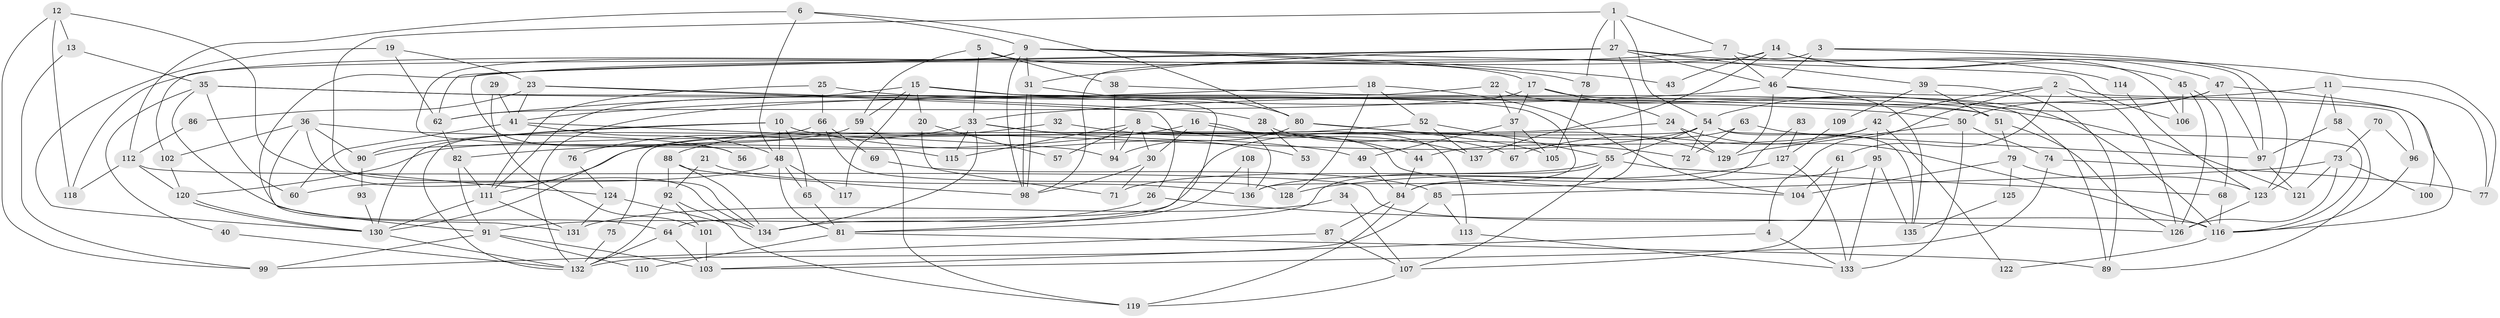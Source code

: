 // coarse degree distribution, {12: 0.07317073170731707, 10: 0.024390243902439025, 15: 0.024390243902439025, 13: 0.07317073170731707, 8: 0.024390243902439025, 6: 0.17073170731707318, 5: 0.0975609756097561, 14: 0.024390243902439025, 9: 0.07317073170731707, 7: 0.0975609756097561, 2: 0.12195121951219512, 3: 0.14634146341463414, 11: 0.024390243902439025, 4: 0.024390243902439025}
// Generated by graph-tools (version 1.1) at 2025/18/03/04/25 18:18:57]
// undirected, 137 vertices, 274 edges
graph export_dot {
graph [start="1"]
  node [color=gray90,style=filled];
  1;
  2;
  3;
  4;
  5;
  6;
  7;
  8;
  9;
  10;
  11;
  12;
  13;
  14;
  15;
  16;
  17;
  18;
  19;
  20;
  21;
  22;
  23;
  24;
  25;
  26;
  27;
  28;
  29;
  30;
  31;
  32;
  33;
  34;
  35;
  36;
  37;
  38;
  39;
  40;
  41;
  42;
  43;
  44;
  45;
  46;
  47;
  48;
  49;
  50;
  51;
  52;
  53;
  54;
  55;
  56;
  57;
  58;
  59;
  60;
  61;
  62;
  63;
  64;
  65;
  66;
  67;
  68;
  69;
  70;
  71;
  72;
  73;
  74;
  75;
  76;
  77;
  78;
  79;
  80;
  81;
  82;
  83;
  84;
  85;
  86;
  87;
  88;
  89;
  90;
  91;
  92;
  93;
  94;
  95;
  96;
  97;
  98;
  99;
  100;
  101;
  102;
  103;
  104;
  105;
  106;
  107;
  108;
  109;
  110;
  111;
  112;
  113;
  114;
  115;
  116;
  117;
  118;
  119;
  120;
  121;
  122;
  123;
  124;
  125;
  126;
  127;
  128;
  129;
  130;
  131;
  132;
  133;
  134;
  135;
  136;
  137;
  1 -- 54;
  1 -- 27;
  1 -- 7;
  1 -- 78;
  1 -- 134;
  2 -- 4;
  2 -- 116;
  2 -- 42;
  2 -- 61;
  2 -- 126;
  3 -- 46;
  3 -- 98;
  3 -- 77;
  3 -- 123;
  4 -- 103;
  4 -- 133;
  5 -- 33;
  5 -- 59;
  5 -- 17;
  5 -- 38;
  6 -- 80;
  6 -- 48;
  6 -- 9;
  6 -- 112;
  7 -- 46;
  7 -- 106;
  7 -- 131;
  8 -- 115;
  8 -- 30;
  8 -- 57;
  8 -- 94;
  8 -- 113;
  8 -- 137;
  9 -- 106;
  9 -- 31;
  9 -- 43;
  9 -- 78;
  9 -- 98;
  9 -- 102;
  9 -- 115;
  10 -- 49;
  10 -- 65;
  10 -- 48;
  10 -- 90;
  10 -- 130;
  11 -- 58;
  11 -- 123;
  11 -- 33;
  11 -- 77;
  12 -- 124;
  12 -- 99;
  12 -- 13;
  12 -- 118;
  13 -- 35;
  13 -- 99;
  14 -- 118;
  14 -- 45;
  14 -- 43;
  14 -- 47;
  14 -- 97;
  14 -- 137;
  15 -- 59;
  15 -- 111;
  15 -- 20;
  15 -- 81;
  15 -- 117;
  15 -- 136;
  16 -- 82;
  16 -- 72;
  16 -- 30;
  16 -- 136;
  17 -- 62;
  17 -- 24;
  17 -- 37;
  17 -- 116;
  18 -- 104;
  18 -- 52;
  18 -- 41;
  18 -- 128;
  19 -- 130;
  19 -- 62;
  19 -- 23;
  20 -- 71;
  20 -- 57;
  21 -- 136;
  21 -- 92;
  22 -- 37;
  22 -- 89;
  22 -- 132;
  23 -- 41;
  23 -- 26;
  23 -- 28;
  23 -- 86;
  24 -- 116;
  24 -- 120;
  24 -- 129;
  25 -- 111;
  25 -- 121;
  25 -- 66;
  26 -- 91;
  26 -- 126;
  27 -- 62;
  27 -- 31;
  27 -- 39;
  27 -- 46;
  27 -- 56;
  27 -- 84;
  27 -- 114;
  28 -- 67;
  28 -- 53;
  29 -- 101;
  29 -- 41;
  30 -- 98;
  30 -- 71;
  31 -- 98;
  31 -- 98;
  31 -- 80;
  32 -- 44;
  32 -- 88;
  33 -- 104;
  33 -- 53;
  33 -- 76;
  33 -- 115;
  33 -- 134;
  34 -- 131;
  34 -- 107;
  35 -- 50;
  35 -- 51;
  35 -- 40;
  35 -- 60;
  35 -- 64;
  36 -- 134;
  36 -- 102;
  36 -- 56;
  36 -- 90;
  36 -- 91;
  37 -- 105;
  37 -- 49;
  37 -- 67;
  38 -- 94;
  38 -- 51;
  39 -- 51;
  39 -- 89;
  39 -- 109;
  40 -- 132;
  41 -- 60;
  41 -- 48;
  41 -- 94;
  42 -- 95;
  42 -- 44;
  42 -- 67;
  42 -- 122;
  44 -- 84;
  45 -- 126;
  45 -- 68;
  45 -- 106;
  46 -- 129;
  46 -- 62;
  46 -- 96;
  46 -- 135;
  47 -- 54;
  47 -- 50;
  47 -- 97;
  47 -- 100;
  48 -- 60;
  48 -- 65;
  48 -- 81;
  48 -- 117;
  49 -- 84;
  50 -- 129;
  50 -- 74;
  50 -- 133;
  51 -- 126;
  51 -- 79;
  52 -- 137;
  52 -- 130;
  52 -- 55;
  54 -- 55;
  54 -- 116;
  54 -- 72;
  54 -- 75;
  54 -- 111;
  54 -- 135;
  55 -- 81;
  55 -- 68;
  55 -- 71;
  55 -- 107;
  58 -- 89;
  58 -- 97;
  59 -- 119;
  59 -- 90;
  61 -- 107;
  61 -- 104;
  62 -- 82;
  63 -- 64;
  63 -- 97;
  63 -- 72;
  64 -- 132;
  64 -- 103;
  65 -- 81;
  66 -- 132;
  66 -- 69;
  66 -- 128;
  68 -- 116;
  69 -- 85;
  70 -- 96;
  70 -- 73;
  73 -- 85;
  73 -- 126;
  73 -- 100;
  73 -- 121;
  74 -- 77;
  74 -- 103;
  75 -- 132;
  76 -- 124;
  78 -- 105;
  79 -- 123;
  79 -- 104;
  79 -- 125;
  80 -- 94;
  80 -- 105;
  80 -- 129;
  81 -- 89;
  81 -- 110;
  82 -- 111;
  82 -- 91;
  83 -- 127;
  83 -- 84;
  84 -- 119;
  84 -- 87;
  85 -- 132;
  85 -- 113;
  86 -- 112;
  87 -- 99;
  87 -- 107;
  88 -- 134;
  88 -- 98;
  88 -- 92;
  90 -- 93;
  91 -- 103;
  91 -- 99;
  91 -- 110;
  92 -- 132;
  92 -- 101;
  92 -- 119;
  93 -- 130;
  95 -- 136;
  95 -- 135;
  95 -- 133;
  96 -- 116;
  97 -- 121;
  101 -- 103;
  102 -- 120;
  107 -- 119;
  108 -- 136;
  108 -- 134;
  109 -- 127;
  111 -- 130;
  111 -- 131;
  112 -- 120;
  112 -- 116;
  112 -- 118;
  113 -- 133;
  114 -- 123;
  116 -- 122;
  120 -- 130;
  120 -- 130;
  123 -- 126;
  124 -- 134;
  124 -- 131;
  125 -- 135;
  127 -- 128;
  127 -- 133;
  130 -- 132;
}
